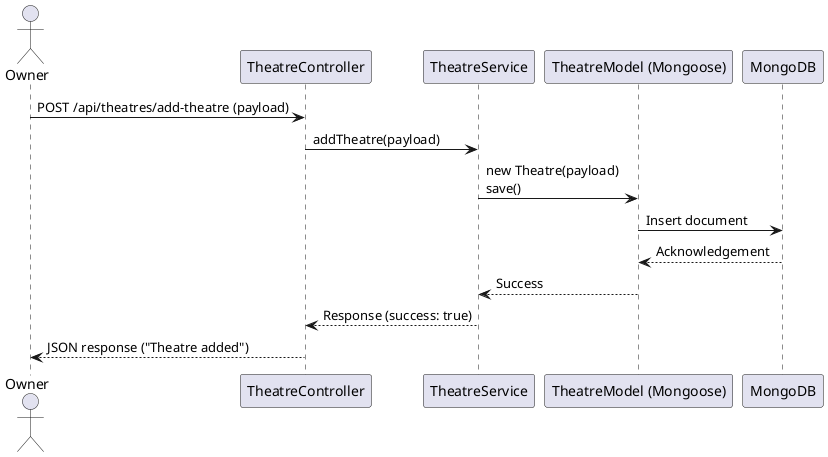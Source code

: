@startuml
actor "Owner" as O
participant "TheatreController" as TC
participant "TheatreService" as TS
participant "TheatreModel (Mongoose)" as TM
participant "MongoDB" as DB

O -> TC : POST /api/theatres/add-theatre (payload)
TC -> TS : addTheatre(payload)
TS -> TM : new Theatre(payload)\nsave()
TM -> DB : Insert document
DB --> TM : Acknowledgement
TM --> TS : Success
TS --> TC : Response (success: true)
TC --> O : JSON response ("Theatre added")
@enduml
